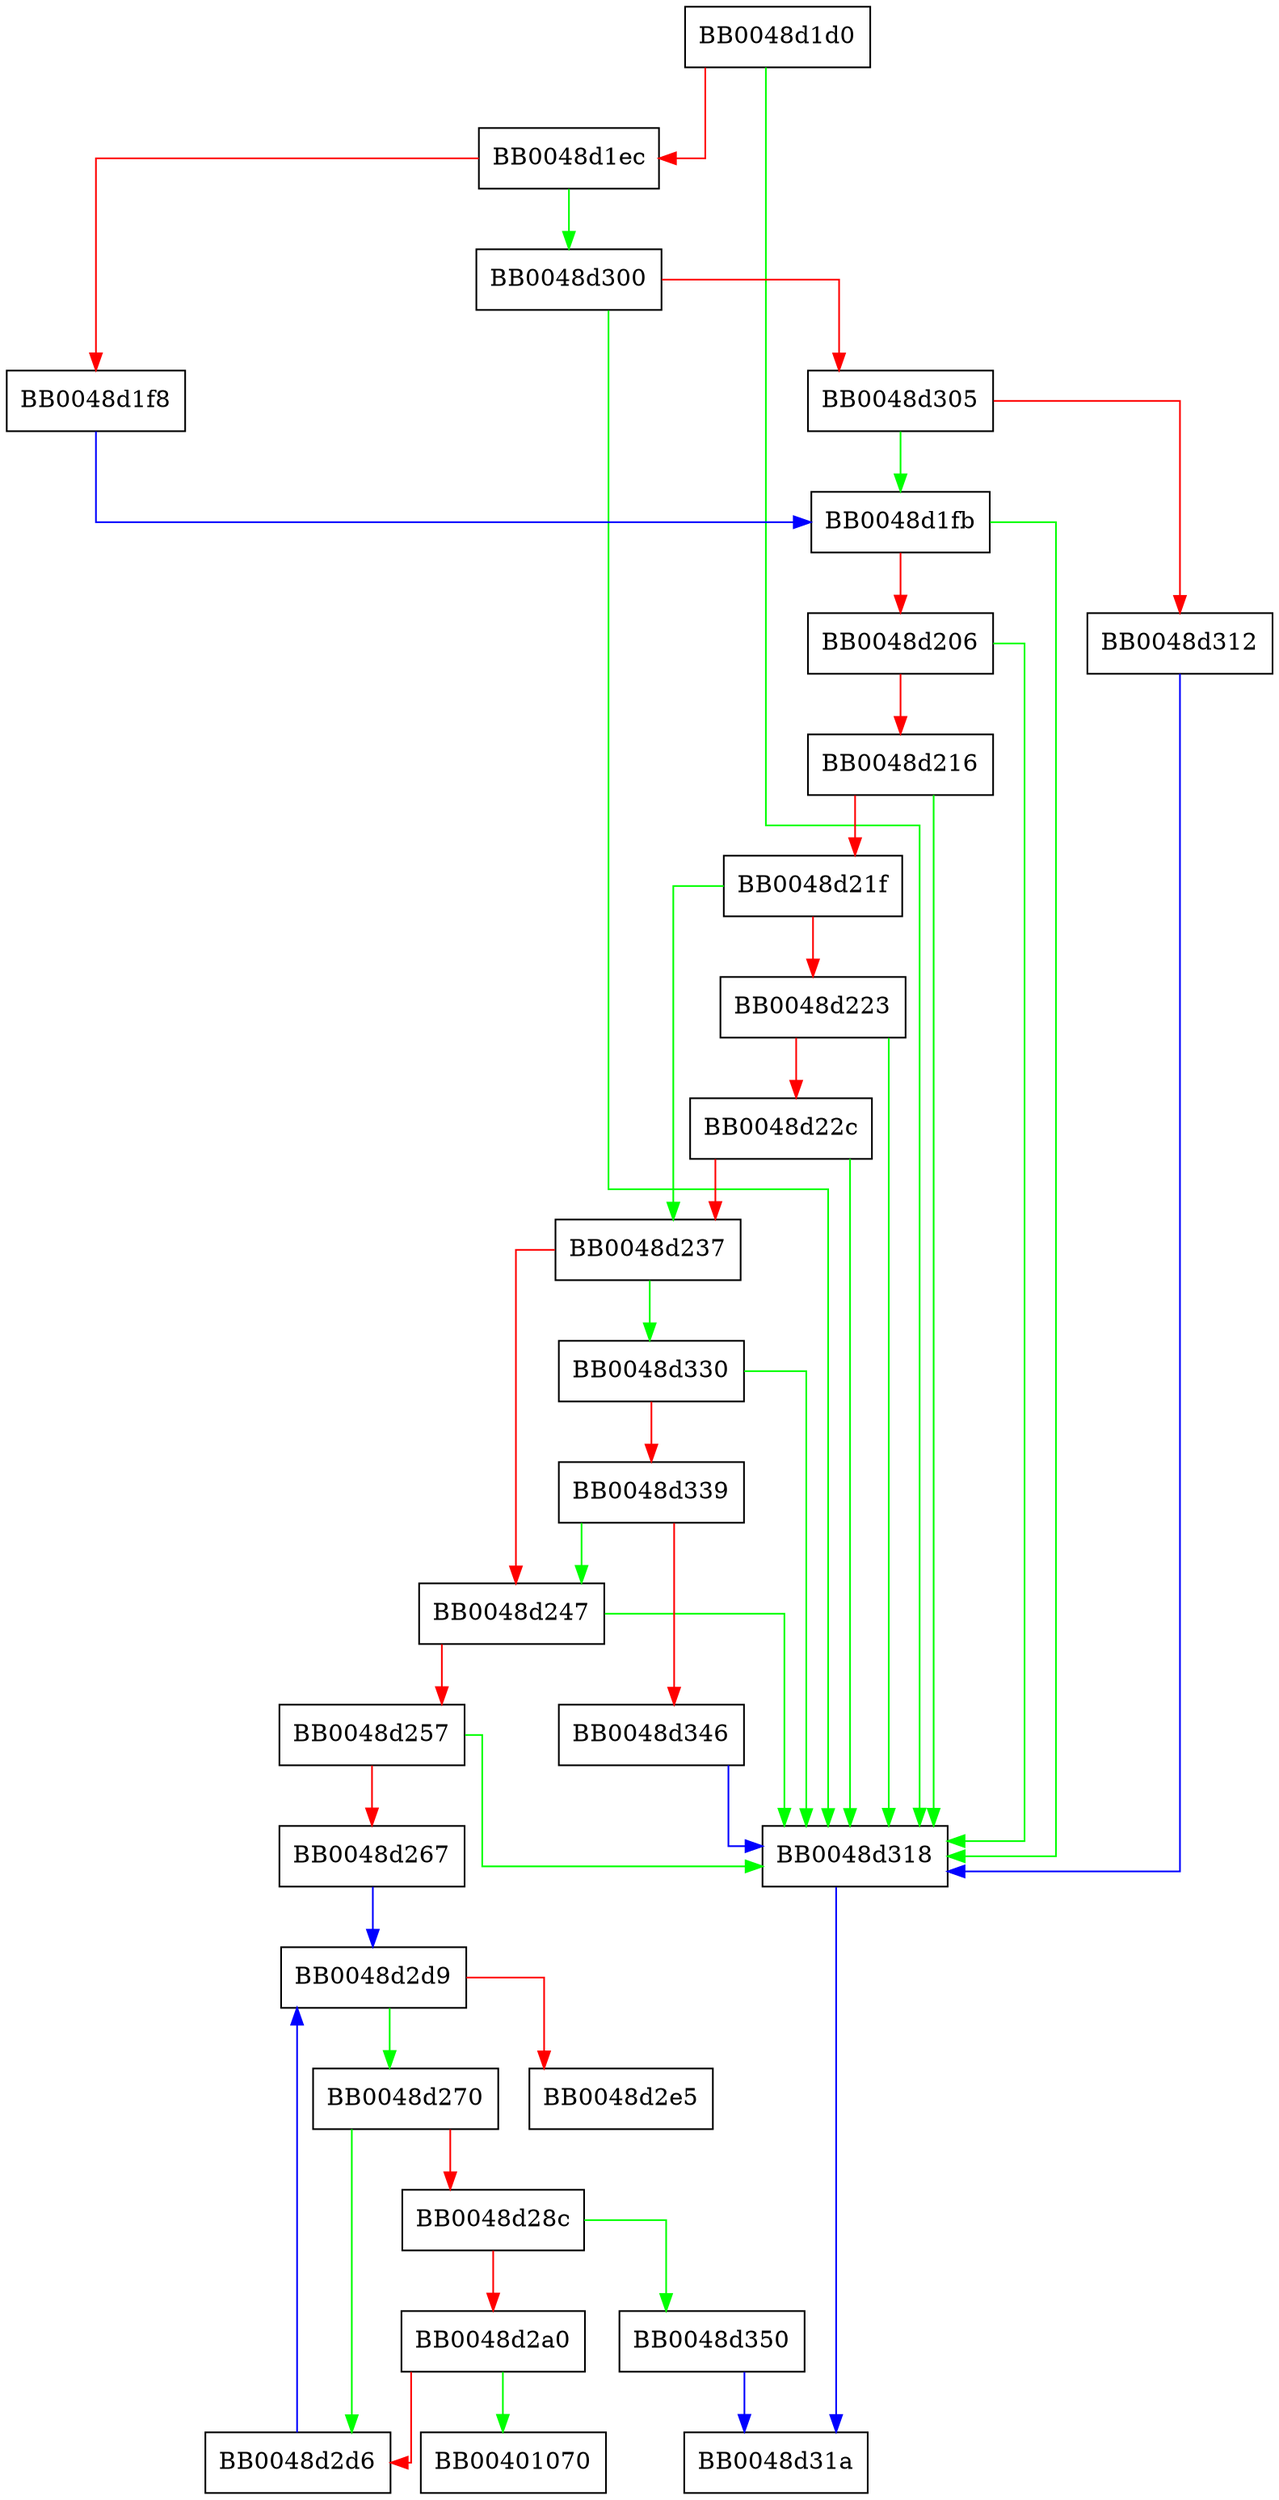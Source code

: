 digraph SSL_get_shared_ciphers {
  node [shape="box"];
  graph [splines=ortho];
  BB0048d1d0 -> BB0048d318 [color="green"];
  BB0048d1d0 -> BB0048d1ec [color="red"];
  BB0048d1ec -> BB0048d300 [color="green"];
  BB0048d1ec -> BB0048d1f8 [color="red"];
  BB0048d1f8 -> BB0048d1fb [color="blue"];
  BB0048d1fb -> BB0048d318 [color="green"];
  BB0048d1fb -> BB0048d206 [color="red"];
  BB0048d206 -> BB0048d318 [color="green"];
  BB0048d206 -> BB0048d216 [color="red"];
  BB0048d216 -> BB0048d318 [color="green"];
  BB0048d216 -> BB0048d21f [color="red"];
  BB0048d21f -> BB0048d237 [color="green"];
  BB0048d21f -> BB0048d223 [color="red"];
  BB0048d223 -> BB0048d318 [color="green"];
  BB0048d223 -> BB0048d22c [color="red"];
  BB0048d22c -> BB0048d318 [color="green"];
  BB0048d22c -> BB0048d237 [color="red"];
  BB0048d237 -> BB0048d330 [color="green"];
  BB0048d237 -> BB0048d247 [color="red"];
  BB0048d247 -> BB0048d318 [color="green"];
  BB0048d247 -> BB0048d257 [color="red"];
  BB0048d257 -> BB0048d318 [color="green"];
  BB0048d257 -> BB0048d267 [color="red"];
  BB0048d267 -> BB0048d2d9 [color="blue"];
  BB0048d270 -> BB0048d2d6 [color="green"];
  BB0048d270 -> BB0048d28c [color="red"];
  BB0048d28c -> BB0048d350 [color="green"];
  BB0048d28c -> BB0048d2a0 [color="red"];
  BB0048d2a0 -> BB00401070 [color="green"];
  BB0048d2a0 -> BB0048d2d6 [color="red"];
  BB0048d2d6 -> BB0048d2d9 [color="blue"];
  BB0048d2d9 -> BB0048d270 [color="green"];
  BB0048d2d9 -> BB0048d2e5 [color="red"];
  BB0048d300 -> BB0048d318 [color="green"];
  BB0048d300 -> BB0048d305 [color="red"];
  BB0048d305 -> BB0048d1fb [color="green"];
  BB0048d305 -> BB0048d312 [color="red"];
  BB0048d312 -> BB0048d318 [color="blue"];
  BB0048d318 -> BB0048d31a [color="blue"];
  BB0048d330 -> BB0048d318 [color="green"];
  BB0048d330 -> BB0048d339 [color="red"];
  BB0048d339 -> BB0048d247 [color="green"];
  BB0048d339 -> BB0048d346 [color="red"];
  BB0048d346 -> BB0048d318 [color="blue"];
  BB0048d350 -> BB0048d31a [color="blue"];
}
